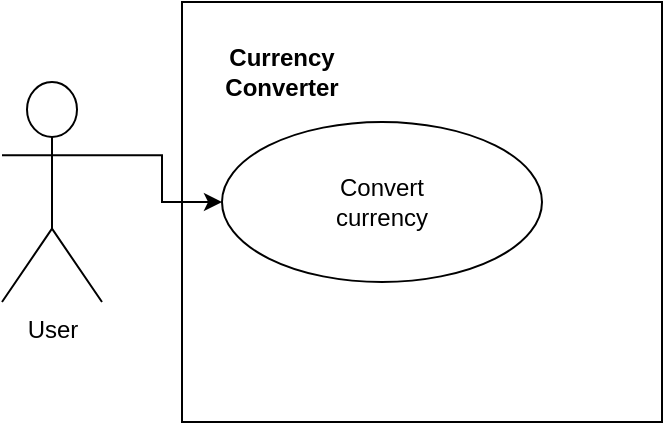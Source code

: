 <mxfile version="16.6.4" type="github">
  <diagram id="aybCKpFuZhTCfyIRc5MV" name="Page-1">
    <mxGraphModel dx="1038" dy="588" grid="1" gridSize="10" guides="1" tooltips="1" connect="1" arrows="1" fold="1" page="1" pageScale="1" pageWidth="827" pageHeight="1169" math="0" shadow="0">
      <root>
        <mxCell id="0" />
        <mxCell id="1" parent="0" />
        <mxCell id="u23GMjI07x5TltYR7XnO-4" value="" style="rounded=0;whiteSpace=wrap;html=1;" vertex="1" parent="1">
          <mxGeometry x="270" y="30" width="240" height="210" as="geometry" />
        </mxCell>
        <mxCell id="u23GMjI07x5TltYR7XnO-6" value="" style="ellipse;whiteSpace=wrap;html=1;" vertex="1" parent="1">
          <mxGeometry x="290" y="90" width="160" height="80" as="geometry" />
        </mxCell>
        <mxCell id="u23GMjI07x5TltYR7XnO-1" value="User" style="shape=umlActor;verticalLabelPosition=bottom;verticalAlign=top;html=1;outlineConnect=0;" vertex="1" parent="1">
          <mxGeometry x="180" y="70" width="50" height="110" as="geometry" />
        </mxCell>
        <mxCell id="u23GMjI07x5TltYR7XnO-5" value="&lt;b&gt;Currency Converter&lt;/b&gt;" style="text;html=1;strokeColor=none;fillColor=none;align=center;verticalAlign=middle;whiteSpace=wrap;rounded=0;" vertex="1" parent="1">
          <mxGeometry x="290" y="50" width="60" height="30" as="geometry" />
        </mxCell>
        <mxCell id="u23GMjI07x5TltYR7XnO-10" style="edgeStyle=orthogonalEdgeStyle;rounded=0;orthogonalLoop=1;jettySize=auto;html=1;exitX=1;exitY=0.333;exitDx=0;exitDy=0;exitPerimeter=0;" edge="1" parent="1" source="u23GMjI07x5TltYR7XnO-1" target="u23GMjI07x5TltYR7XnO-6">
          <mxGeometry relative="1" as="geometry" />
        </mxCell>
        <mxCell id="u23GMjI07x5TltYR7XnO-7" value="Convert currency" style="text;html=1;strokeColor=none;fillColor=none;align=center;verticalAlign=middle;whiteSpace=wrap;rounded=0;" vertex="1" parent="1">
          <mxGeometry x="340" y="115" width="60" height="30" as="geometry" />
        </mxCell>
      </root>
    </mxGraphModel>
  </diagram>
</mxfile>
